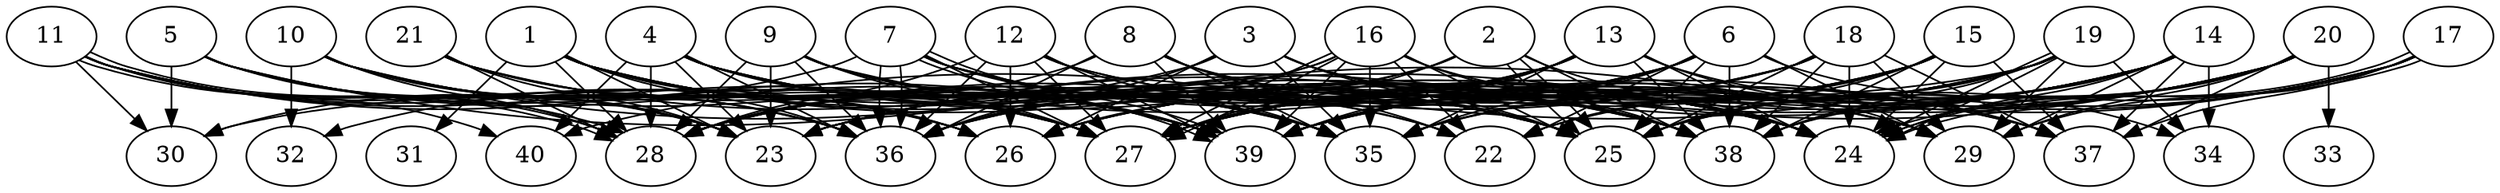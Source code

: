 // DAG automatically generated by daggen at Thu Oct  3 14:06:49 2019
// ./daggen --dot -n 40 --ccr 0.5 --fat 0.9 --regular 0.7 --density 0.9 --mindata 5242880 --maxdata 52428800 
digraph G {
  1 [size="23246848", alpha="0.16", expect_size="11623424"] 
  1 -> 23 [size ="11623424"]
  1 -> 24 [size ="11623424"]
  1 -> 25 [size ="11623424"]
  1 -> 26 [size ="11623424"]
  1 -> 27 [size ="11623424"]
  1 -> 28 [size ="11623424"]
  1 -> 31 [size ="11623424"]
  1 -> 35 [size ="11623424"]
  1 -> 36 [size ="11623424"]
  1 -> 38 [size ="11623424"]
  1 -> 39 [size ="11623424"]
  2 [size="80429056", alpha="0.03", expect_size="40214528"] 
  2 -> 24 [size ="40214528"]
  2 -> 25 [size ="40214528"]
  2 -> 25 [size ="40214528"]
  2 -> 27 [size ="40214528"]
  2 -> 28 [size ="40214528"]
  2 -> 36 [size ="40214528"]
  2 -> 38 [size ="40214528"]
  3 [size="36970496", alpha="0.10", expect_size="18485248"] 
  3 -> 24 [size ="18485248"]
  3 -> 25 [size ="18485248"]
  3 -> 26 [size ="18485248"]
  3 -> 32 [size ="18485248"]
  3 -> 35 [size ="18485248"]
  3 -> 36 [size ="18485248"]
  3 -> 38 [size ="18485248"]
  4 [size="95246336", alpha="0.16", expect_size="47623168"] 
  4 -> 23 [size ="47623168"]
  4 -> 24 [size ="47623168"]
  4 -> 25 [size ="47623168"]
  4 -> 27 [size ="47623168"]
  4 -> 28 [size ="47623168"]
  4 -> 35 [size ="47623168"]
  4 -> 36 [size ="47623168"]
  4 -> 38 [size ="47623168"]
  4 -> 39 [size ="47623168"]
  4 -> 40 [size ="47623168"]
  5 [size="27129856", alpha="0.01", expect_size="13564928"] 
  5 -> 23 [size ="13564928"]
  5 -> 27 [size ="13564928"]
  5 -> 28 [size ="13564928"]
  5 -> 29 [size ="13564928"]
  5 -> 30 [size ="13564928"]
  5 -> 36 [size ="13564928"]
  5 -> 39 [size ="13564928"]
  6 [size="93888512", alpha="0.08", expect_size="46944256"] 
  6 -> 22 [size ="46944256"]
  6 -> 23 [size ="46944256"]
  6 -> 25 [size ="46944256"]
  6 -> 28 [size ="46944256"]
  6 -> 29 [size ="46944256"]
  6 -> 34 [size ="46944256"]
  6 -> 35 [size ="46944256"]
  6 -> 36 [size ="46944256"]
  6 -> 38 [size ="46944256"]
  6 -> 39 [size ="46944256"]
  7 [size="77072384", alpha="0.03", expect_size="38536192"] 
  7 -> 22 [size ="38536192"]
  7 -> 24 [size ="38536192"]
  7 -> 27 [size ="38536192"]
  7 -> 29 [size ="38536192"]
  7 -> 30 [size ="38536192"]
  7 -> 35 [size ="38536192"]
  7 -> 36 [size ="38536192"]
  7 -> 36 [size ="38536192"]
  7 -> 39 [size ="38536192"]
  7 -> 39 [size ="38536192"]
  8 [size="49659904", alpha="0.01", expect_size="24829952"] 
  8 -> 22 [size ="24829952"]
  8 -> 25 [size ="24829952"]
  8 -> 28 [size ="24829952"]
  8 -> 35 [size ="24829952"]
  8 -> 36 [size ="24829952"]
  8 -> 38 [size ="24829952"]
  8 -> 39 [size ="24829952"]
  9 [size="21022720", alpha="0.09", expect_size="10511360"] 
  9 -> 22 [size ="10511360"]
  9 -> 23 [size ="10511360"]
  9 -> 27 [size ="10511360"]
  9 -> 28 [size ="10511360"]
  9 -> 35 [size ="10511360"]
  9 -> 36 [size ="10511360"]
  9 -> 37 [size ="10511360"]
  9 -> 39 [size ="10511360"]
  10 [size="73682944", alpha="0.12", expect_size="36841472"] 
  10 -> 23 [size ="36841472"]
  10 -> 24 [size ="36841472"]
  10 -> 26 [size ="36841472"]
  10 -> 27 [size ="36841472"]
  10 -> 28 [size ="36841472"]
  10 -> 32 [size ="36841472"]
  10 -> 35 [size ="36841472"]
  10 -> 36 [size ="36841472"]
  11 [size="61011968", alpha="0.15", expect_size="30505984"] 
  11 -> 23 [size ="30505984"]
  11 -> 26 [size ="30505984"]
  11 -> 27 [size ="30505984"]
  11 -> 28 [size ="30505984"]
  11 -> 28 [size ="30505984"]
  11 -> 30 [size ="30505984"]
  11 -> 36 [size ="30505984"]
  11 -> 39 [size ="30505984"]
  11 -> 40 [size ="30505984"]
  12 [size="43812864", alpha="0.13", expect_size="21906432"] 
  12 -> 26 [size ="21906432"]
  12 -> 27 [size ="21906432"]
  12 -> 28 [size ="21906432"]
  12 -> 29 [size ="21906432"]
  12 -> 35 [size ="21906432"]
  12 -> 36 [size ="21906432"]
  12 -> 37 [size ="21906432"]
  12 -> 39 [size ="21906432"]
  13 [size="59402240", alpha="0.14", expect_size="29701120"] 
  13 -> 23 [size ="29701120"]
  13 -> 24 [size ="29701120"]
  13 -> 26 [size ="29701120"]
  13 -> 27 [size ="29701120"]
  13 -> 28 [size ="29701120"]
  13 -> 29 [size ="29701120"]
  13 -> 35 [size ="29701120"]
  13 -> 36 [size ="29701120"]
  13 -> 37 [size ="29701120"]
  13 -> 38 [size ="29701120"]
  13 -> 39 [size ="29701120"]
  14 [size="12894208", alpha="0.12", expect_size="6447104"] 
  14 -> 22 [size ="6447104"]
  14 -> 23 [size ="6447104"]
  14 -> 24 [size ="6447104"]
  14 -> 26 [size ="6447104"]
  14 -> 27 [size ="6447104"]
  14 -> 29 [size ="6447104"]
  14 -> 34 [size ="6447104"]
  14 -> 35 [size ="6447104"]
  14 -> 36 [size ="6447104"]
  14 -> 37 [size ="6447104"]
  14 -> 38 [size ="6447104"]
  14 -> 39 [size ="6447104"]
  15 [size="87115776", alpha="0.08", expect_size="43557888"] 
  15 -> 22 [size ="43557888"]
  15 -> 24 [size ="43557888"]
  15 -> 25 [size ="43557888"]
  15 -> 26 [size ="43557888"]
  15 -> 27 [size ="43557888"]
  15 -> 36 [size ="43557888"]
  15 -> 37 [size ="43557888"]
  15 -> 38 [size ="43557888"]
  15 -> 39 [size ="43557888"]
  16 [size="91682816", alpha="0.06", expect_size="45841408"] 
  16 -> 22 [size ="45841408"]
  16 -> 24 [size ="45841408"]
  16 -> 25 [size ="45841408"]
  16 -> 27 [size ="45841408"]
  16 -> 27 [size ="45841408"]
  16 -> 28 [size ="45841408"]
  16 -> 35 [size ="45841408"]
  16 -> 36 [size ="45841408"]
  16 -> 38 [size ="45841408"]
  16 -> 39 [size ="45841408"]
  17 [size="35346432", alpha="0.19", expect_size="17673216"] 
  17 -> 24 [size ="17673216"]
  17 -> 24 [size ="17673216"]
  17 -> 25 [size ="17673216"]
  17 -> 27 [size ="17673216"]
  17 -> 29 [size ="17673216"]
  17 -> 35 [size ="17673216"]
  17 -> 37 [size ="17673216"]
  17 -> 39 [size ="17673216"]
  18 [size="49176576", alpha="0.07", expect_size="24588288"] 
  18 -> 23 [size ="24588288"]
  18 -> 24 [size ="24588288"]
  18 -> 25 [size ="24588288"]
  18 -> 26 [size ="24588288"]
  18 -> 27 [size ="24588288"]
  18 -> 28 [size ="24588288"]
  18 -> 29 [size ="24588288"]
  18 -> 37 [size ="24588288"]
  18 -> 38 [size ="24588288"]
  18 -> 39 [size ="24588288"]
  19 [size="55934976", alpha="0.10", expect_size="27967488"] 
  19 -> 24 [size ="27967488"]
  19 -> 24 [size ="27967488"]
  19 -> 25 [size ="27967488"]
  19 -> 27 [size ="27967488"]
  19 -> 29 [size ="27967488"]
  19 -> 30 [size ="27967488"]
  19 -> 34 [size ="27967488"]
  19 -> 35 [size ="27967488"]
  19 -> 38 [size ="27967488"]
  19 -> 39 [size ="27967488"]
  19 -> 40 [size ="27967488"]
  20 [size="96753664", alpha="0.13", expect_size="48376832"] 
  20 -> 23 [size ="48376832"]
  20 -> 24 [size ="48376832"]
  20 -> 25 [size ="48376832"]
  20 -> 26 [size ="48376832"]
  20 -> 27 [size ="48376832"]
  20 -> 29 [size ="48376832"]
  20 -> 33 [size ="48376832"]
  20 -> 37 [size ="48376832"]
  20 -> 38 [size ="48376832"]
  20 -> 39 [size ="48376832"]
  21 [size="59205632", alpha="0.18", expect_size="29602816"] 
  21 -> 23 [size ="29602816"]
  21 -> 25 [size ="29602816"]
  21 -> 26 [size ="29602816"]
  21 -> 27 [size ="29602816"]
  21 -> 28 [size ="29602816"]
  21 -> 39 [size ="29602816"]
  22 [size="36024320", alpha="0.18", expect_size="18012160"] 
  23 [size="95643648", alpha="0.04", expect_size="47821824"] 
  24 [size="69281792", alpha="0.08", expect_size="34640896"] 
  25 [size="30523392", alpha="0.15", expect_size="15261696"] 
  26 [size="67289088", alpha="0.00", expect_size="33644544"] 
  27 [size="96120832", alpha="0.19", expect_size="48060416"] 
  28 [size="89452544", alpha="0.07", expect_size="44726272"] 
  29 [size="26648576", alpha="0.17", expect_size="13324288"] 
  30 [size="73316352", alpha="0.20", expect_size="36658176"] 
  31 [size="38418432", alpha="0.13", expect_size="19209216"] 
  32 [size="29083648", alpha="0.14", expect_size="14541824"] 
  33 [size="20887552", alpha="0.05", expect_size="10443776"] 
  34 [size="40314880", alpha="0.17", expect_size="20157440"] 
  35 [size="77758464", alpha="0.05", expect_size="38879232"] 
  36 [size="55486464", alpha="0.10", expect_size="27743232"] 
  37 [size="56905728", alpha="0.01", expect_size="28452864"] 
  38 [size="54233088", alpha="0.19", expect_size="27116544"] 
  39 [size="86642688", alpha="0.08", expect_size="43321344"] 
  40 [size="70299648", alpha="0.14", expect_size="35149824"] 
}
